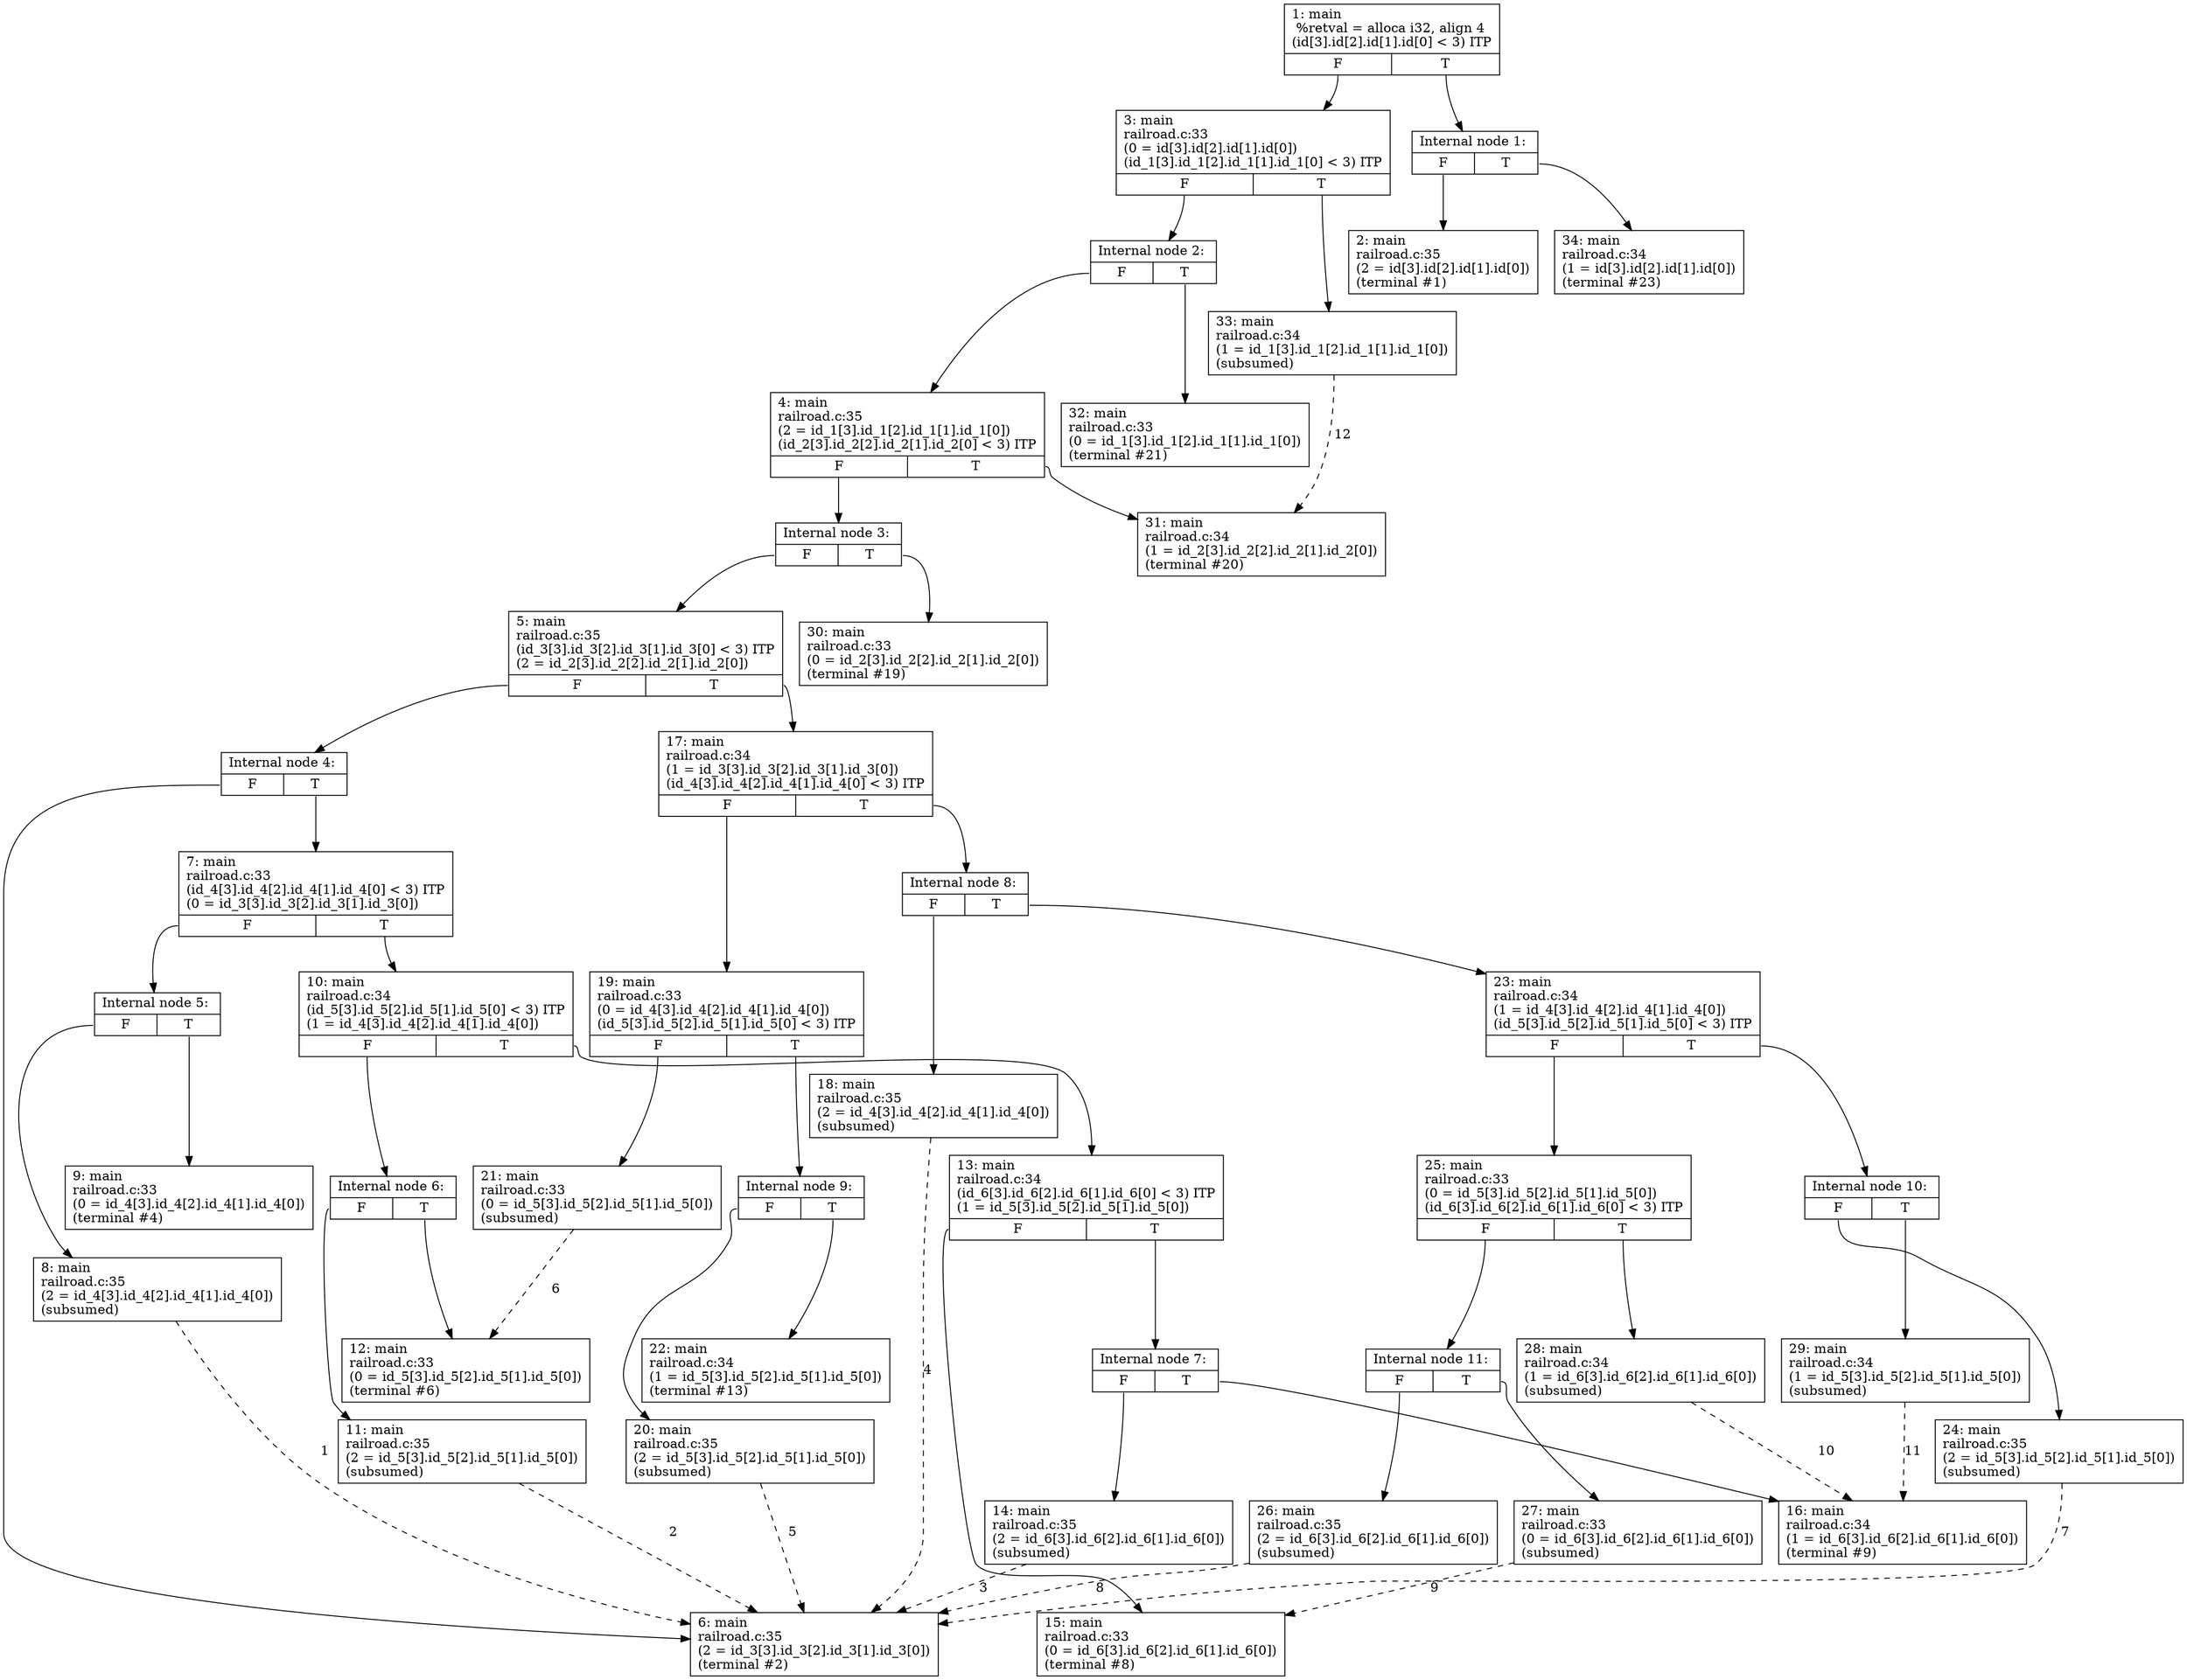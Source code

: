 digraph search_tree {
Node1 [shape=record,label="{1: main\l  %retval = alloca i32, align 4\l(id[3].id[2].id[1].id[0] \< 3) ITP\l|{<s0>F|<s1>T}}"];
Node1:s0 -> Node3;
Node1:s1 -> InternalNode1;
Node3 [shape=record,label="{3: main\lrailroad.c:33
\l(0 = id[3].id[2].id[1].id[0])\l(id_1[3].id_1[2].id_1[1].id_1[0] \< 3) ITP\l|{<s0>F|<s1>T}}"];
Node3:s0 -> InternalNode2;
Node3:s1 -> Node33;
InternalNode2 [shape=record,label="{Internal node 2: \l|{<s0>F|<s1>T}}"];
InternalNode2:s0 -> Node4;
InternalNode2:s1 -> Node32;
Node4 [shape=record,label="{4: main\lrailroad.c:35
\l(2 = id_1[3].id_1[2].id_1[1].id_1[0])\l(id_2[3].id_2[2].id_2[1].id_2[0] \< 3) ITP\l|{<s0>F|<s1>T}}"];
Node4:s0 -> InternalNode3;
Node4:s1 -> Node31;
InternalNode3 [shape=record,label="{Internal node 3: \l|{<s0>F|<s1>T}}"];
InternalNode3:s0 -> Node5;
InternalNode3:s1 -> Node30;
Node5 [shape=record,label="{5: main\lrailroad.c:35
\l(id_3[3].id_3[2].id_3[1].id_3[0] \< 3) ITP\l(2 = id_2[3].id_2[2].id_2[1].id_2[0])\l|{<s0>F|<s1>T}}"];
Node5:s0 -> InternalNode4;
Node5:s1 -> Node17;
InternalNode4 [shape=record,label="{Internal node 4: \l|{<s0>F|<s1>T}}"];
InternalNode4:s0 -> Node6;
InternalNode4:s1 -> Node7;
Node6 [shape=record,label="{6: main\lrailroad.c:35
\l(2 = id_3[3].id_3[2].id_3[1].id_3[0])\l(terminal #2)\l}"];
Node7 [shape=record,label="{7: main\lrailroad.c:33
\l(id_4[3].id_4[2].id_4[1].id_4[0] \< 3) ITP\l(0 = id_3[3].id_3[2].id_3[1].id_3[0])\l|{<s0>F|<s1>T}}"];
Node7:s0 -> InternalNode5;
Node7:s1 -> Node10;
InternalNode5 [shape=record,label="{Internal node 5: \l|{<s0>F|<s1>T}}"];
InternalNode5:s0 -> Node8;
InternalNode5:s1 -> Node9;
Node8 [shape=record,label="{8: main\lrailroad.c:35
\l(2 = id_4[3].id_4[2].id_4[1].id_4[0])\l(subsumed)\l}"];
Node9 [shape=record,label="{9: main\lrailroad.c:33
\l(0 = id_4[3].id_4[2].id_4[1].id_4[0])\l(terminal #4)\l}"];
Node10 [shape=record,label="{10: main\lrailroad.c:34
\l(id_5[3].id_5[2].id_5[1].id_5[0] \< 3) ITP\l(1 = id_4[3].id_4[2].id_4[1].id_4[0])\l|{<s0>F|<s1>T}}"];
Node10:s0 -> InternalNode6;
Node10:s1 -> Node13;
InternalNode6 [shape=record,label="{Internal node 6: \l|{<s0>F|<s1>T}}"];
InternalNode6:s0 -> Node11;
InternalNode6:s1 -> Node12;
Node11 [shape=record,label="{11: main\lrailroad.c:35
\l(2 = id_5[3].id_5[2].id_5[1].id_5[0])\l(subsumed)\l}"];
Node12 [shape=record,label="{12: main\lrailroad.c:33
\l(0 = id_5[3].id_5[2].id_5[1].id_5[0])\l(terminal #6)\l}"];
Node13 [shape=record,label="{13: main\lrailroad.c:34
\l(id_6[3].id_6[2].id_6[1].id_6[0] \< 3) ITP\l(1 = id_5[3].id_5[2].id_5[1].id_5[0])\l|{<s0>F|<s1>T}}"];
Node13:s0 -> Node15;
Node13:s1 -> InternalNode7;
Node15 [shape=record,label="{15: main\lrailroad.c:33
\l(0 = id_6[3].id_6[2].id_6[1].id_6[0])\l(terminal #8)\l}"];
InternalNode7 [shape=record,label="{Internal node 7: \l|{<s0>F|<s1>T}}"];
InternalNode7:s0 -> Node14;
InternalNode7:s1 -> Node16;
Node14 [shape=record,label="{14: main\lrailroad.c:35
\l(2 = id_6[3].id_6[2].id_6[1].id_6[0])\l(subsumed)\l}"];
Node16 [shape=record,label="{16: main\lrailroad.c:34
\l(1 = id_6[3].id_6[2].id_6[1].id_6[0])\l(terminal #9)\l}"];
Node17 [shape=record,label="{17: main\lrailroad.c:34
\l(1 = id_3[3].id_3[2].id_3[1].id_3[0])\l(id_4[3].id_4[2].id_4[1].id_4[0] \< 3) ITP\l|{<s0>F|<s1>T}}"];
Node17:s0 -> Node19;
Node17:s1 -> InternalNode8;
Node19 [shape=record,label="{19: main\lrailroad.c:33
\l(0 = id_4[3].id_4[2].id_4[1].id_4[0])\l(id_5[3].id_5[2].id_5[1].id_5[0] \< 3) ITP\l|{<s0>F|<s1>T}}"];
Node19:s0 -> Node21;
Node19:s1 -> InternalNode9;
Node21 [shape=record,label="{21: main\lrailroad.c:33
\l(0 = id_5[3].id_5[2].id_5[1].id_5[0])\l(subsumed)\l}"];
InternalNode9 [shape=record,label="{Internal node 9: \l|{<s0>F|<s1>T}}"];
InternalNode9:s0 -> Node20;
InternalNode9:s1 -> Node22;
Node20 [shape=record,label="{20: main\lrailroad.c:35
\l(2 = id_5[3].id_5[2].id_5[1].id_5[0])\l(subsumed)\l}"];
Node22 [shape=record,label="{22: main\lrailroad.c:34
\l(1 = id_5[3].id_5[2].id_5[1].id_5[0])\l(terminal #13)\l}"];
InternalNode8 [shape=record,label="{Internal node 8: \l|{<s0>F|<s1>T}}"];
InternalNode8:s0 -> Node18;
InternalNode8:s1 -> Node23;
Node18 [shape=record,label="{18: main\lrailroad.c:35
\l(2 = id_4[3].id_4[2].id_4[1].id_4[0])\l(subsumed)\l}"];
Node23 [shape=record,label="{23: main\lrailroad.c:34
\l(1 = id_4[3].id_4[2].id_4[1].id_4[0])\l(id_5[3].id_5[2].id_5[1].id_5[0] \< 3) ITP\l|{<s0>F|<s1>T}}"];
Node23:s0 -> Node25;
Node23:s1 -> InternalNode10;
Node25 [shape=record,label="{25: main\lrailroad.c:33
\l(0 = id_5[3].id_5[2].id_5[1].id_5[0])\l(id_6[3].id_6[2].id_6[1].id_6[0] \< 3) ITP\l|{<s0>F|<s1>T}}"];
Node25:s0 -> InternalNode11;
Node25:s1 -> Node28;
InternalNode11 [shape=record,label="{Internal node 11: \l|{<s0>F|<s1>T}}"];
InternalNode11:s0 -> Node26;
InternalNode11:s1 -> Node27;
Node26 [shape=record,label="{26: main\lrailroad.c:35
\l(2 = id_6[3].id_6[2].id_6[1].id_6[0])\l(subsumed)\l}"];
Node27 [shape=record,label="{27: main\lrailroad.c:33
\l(0 = id_6[3].id_6[2].id_6[1].id_6[0])\l(subsumed)\l}"];
Node28 [shape=record,label="{28: main\lrailroad.c:34
\l(1 = id_6[3].id_6[2].id_6[1].id_6[0])\l(subsumed)\l}"];
InternalNode10 [shape=record,label="{Internal node 10: \l|{<s0>F|<s1>T}}"];
InternalNode10:s0 -> Node24;
InternalNode10:s1 -> Node29;
Node24 [shape=record,label="{24: main\lrailroad.c:35
\l(2 = id_5[3].id_5[2].id_5[1].id_5[0])\l(subsumed)\l}"];
Node29 [shape=record,label="{29: main\lrailroad.c:34
\l(1 = id_5[3].id_5[2].id_5[1].id_5[0])\l(subsumed)\l}"];
Node30 [shape=record,label="{30: main\lrailroad.c:33
\l(0 = id_2[3].id_2[2].id_2[1].id_2[0])\l(terminal #19)\l}"];
Node31 [shape=record,label="{31: main\lrailroad.c:34
\l(1 = id_2[3].id_2[2].id_2[1].id_2[0])\l(terminal #20)\l}"];
Node32 [shape=record,label="{32: main\lrailroad.c:33
\l(0 = id_1[3].id_1[2].id_1[1].id_1[0])\l(terminal #21)\l}"];
Node33 [shape=record,label="{33: main\lrailroad.c:34
\l(1 = id_1[3].id_1[2].id_1[1].id_1[0])\l(subsumed)\l}"];
InternalNode1 [shape=record,label="{Internal node 1: \l|{<s0>F|<s1>T}}"];
InternalNode1:s0 -> Node2;
InternalNode1:s1 -> Node34;
Node2 [shape=record,label="{2: main\lrailroad.c:35
\l(2 = id[3].id[2].id[1].id[0])\l(terminal #1)\l}"];
Node34 [shape=record,label="{34: main\lrailroad.c:34
\l(1 = id[3].id[2].id[1].id[0])\l(terminal #23)\l}"];
Node8 -> Node6 [style=dashed,label="1"];
Node11 -> Node6 [style=dashed,label="2"];
Node14 -> Node6 [style=dashed,label="3"];
Node18 -> Node6 [style=dashed,label="4"];
Node20 -> Node6 [style=dashed,label="5"];
Node21 -> Node12 [style=dashed,label="6"];
Node24 -> Node6 [style=dashed,label="7"];
Node26 -> Node6 [style=dashed,label="8"];
Node27 -> Node15 [style=dashed,label="9"];
Node28 -> Node16 [style=dashed,label="10"];
Node29 -> Node16 [style=dashed,label="11"];
Node33 -> Node31 [style=dashed,label="12"];
}
